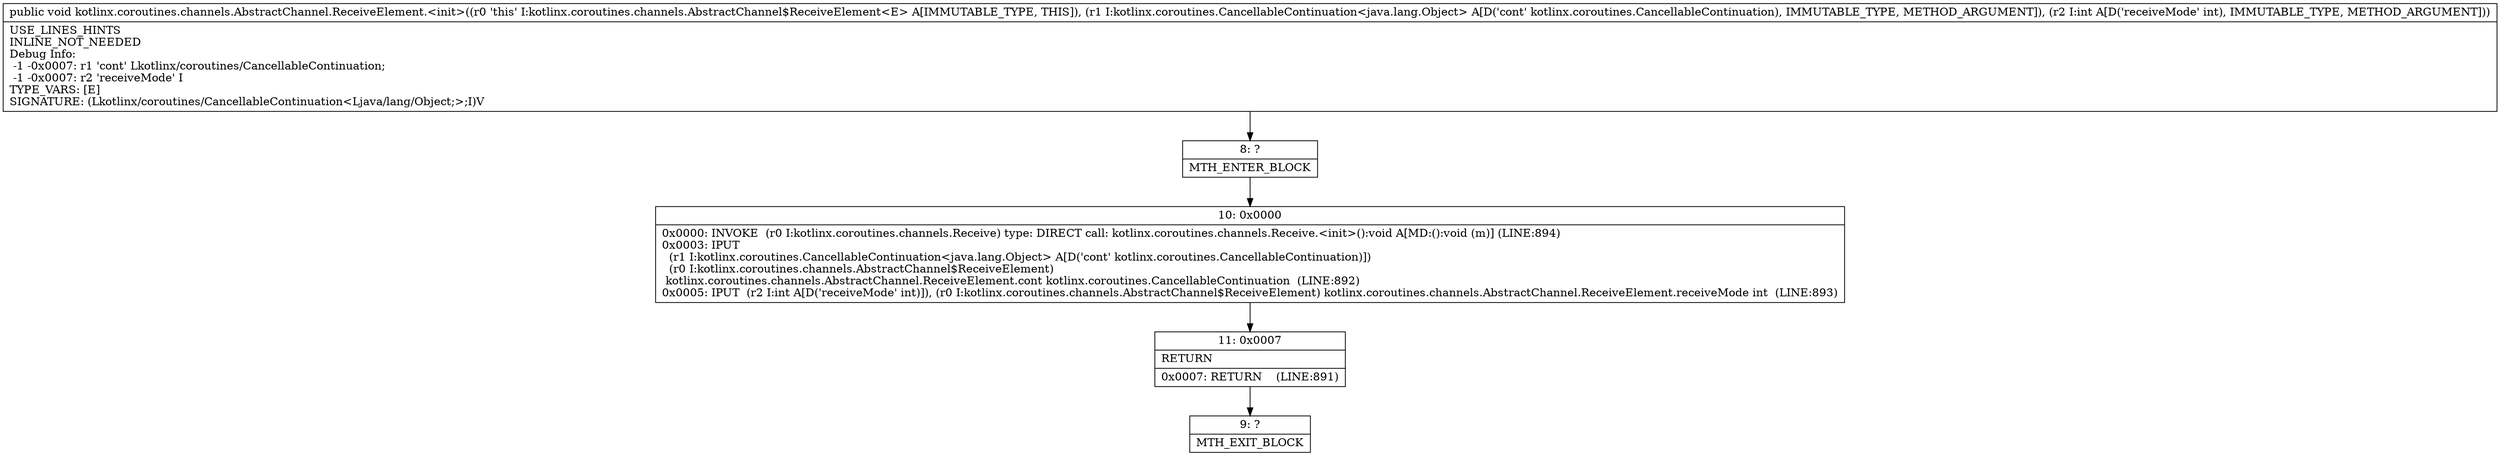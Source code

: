 digraph "CFG forkotlinx.coroutines.channels.AbstractChannel.ReceiveElement.\<init\>(Lkotlinx\/coroutines\/CancellableContinuation;I)V" {
Node_8 [shape=record,label="{8\:\ ?|MTH_ENTER_BLOCK\l}"];
Node_10 [shape=record,label="{10\:\ 0x0000|0x0000: INVOKE  (r0 I:kotlinx.coroutines.channels.Receive) type: DIRECT call: kotlinx.coroutines.channels.Receive.\<init\>():void A[MD:():void (m)] (LINE:894)\l0x0003: IPUT  \l  (r1 I:kotlinx.coroutines.CancellableContinuation\<java.lang.Object\> A[D('cont' kotlinx.coroutines.CancellableContinuation)])\l  (r0 I:kotlinx.coroutines.channels.AbstractChannel$ReceiveElement)\l kotlinx.coroutines.channels.AbstractChannel.ReceiveElement.cont kotlinx.coroutines.CancellableContinuation  (LINE:892)\l0x0005: IPUT  (r2 I:int A[D('receiveMode' int)]), (r0 I:kotlinx.coroutines.channels.AbstractChannel$ReceiveElement) kotlinx.coroutines.channels.AbstractChannel.ReceiveElement.receiveMode int  (LINE:893)\l}"];
Node_11 [shape=record,label="{11\:\ 0x0007|RETURN\l|0x0007: RETURN    (LINE:891)\l}"];
Node_9 [shape=record,label="{9\:\ ?|MTH_EXIT_BLOCK\l}"];
MethodNode[shape=record,label="{public void kotlinx.coroutines.channels.AbstractChannel.ReceiveElement.\<init\>((r0 'this' I:kotlinx.coroutines.channels.AbstractChannel$ReceiveElement\<E\> A[IMMUTABLE_TYPE, THIS]), (r1 I:kotlinx.coroutines.CancellableContinuation\<java.lang.Object\> A[D('cont' kotlinx.coroutines.CancellableContinuation), IMMUTABLE_TYPE, METHOD_ARGUMENT]), (r2 I:int A[D('receiveMode' int), IMMUTABLE_TYPE, METHOD_ARGUMENT]))  | USE_LINES_HINTS\lINLINE_NOT_NEEDED\lDebug Info:\l  \-1 \-0x0007: r1 'cont' Lkotlinx\/coroutines\/CancellableContinuation;\l  \-1 \-0x0007: r2 'receiveMode' I\lTYPE_VARS: [E]\lSIGNATURE: (Lkotlinx\/coroutines\/CancellableContinuation\<Ljava\/lang\/Object;\>;I)V\l}"];
MethodNode -> Node_8;Node_8 -> Node_10;
Node_10 -> Node_11;
Node_11 -> Node_9;
}

